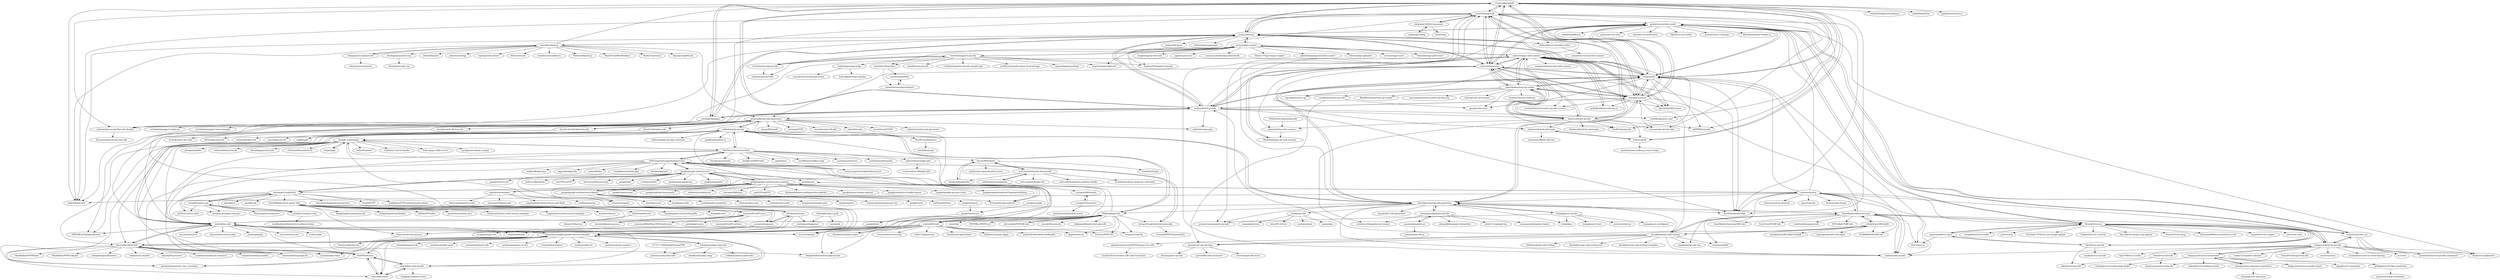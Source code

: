 digraph G {
"serratus/quaggaJS" -> "lindell/JsBarcode" ["e"=1]
"serratus/quaggaJS" -> "LazarSoft/jsqrcode"
"serratus/quaggaJS" -> "zxing-js/library"
"serratus/quaggaJS" -> "ericblade/quagga2"
"serratus/quaggaJS" -> "EddieLa/JOB"
"serratus/quaggaJS" -> "schmich/instascan"
"serratus/quaggaJS" -> "cozmo/jsQR"
"serratus/quaggaJS" -> "mebjas/html5-qrcode"
"serratus/quaggaJS" -> "nimiq/qr-scanner"
"serratus/quaggaJS" -> "mubaidr/Javascript-Barcode-Reader"
"serratus/quaggaJS" -> "davidshimjs/qrcodejs" ["e"=1]
"serratus/quaggaJS" -> "eduardolundgren/tracking.js" ["e"=1]
"serratus/quaggaJS" -> "szimek/signature_pad" ["e"=1]
"serratus/quaggaJS" -> "mholt/PapaParse" ["e"=1]
"serratus/quaggaJS" -> "gionkunz/chartist-js" ["e"=1]
"google/google-authenticator" -> "google/google-authenticator-android"
"google/google-authenticator" -> "google/google-authenticator-libpam"
"google/google-authenticator" -> "wstrange/GoogleAuth"
"google/google-authenticator" -> "PHPGangsta/GoogleAuthenticator"
"google/google-authenticator" -> "LinOTP/LinOTP" ["e"=1]
"google/google-authenticator" -> "letsencrypt/letsencrypt" ["e"=1]
"google/google-authenticator" -> "pyotp/pyotp"
"google/google-authenticator" -> "google/tink" ["e"=1]
"google/google-authenticator" -> "certbot/certbot" ["e"=1]
"google/google-authenticator" -> "winauth/winauth" ["e"=1]
"google/google-authenticator" -> "speakeasyjs/speakeasy" ["e"=1]
"google/google-authenticator" -> "google/nogotofail" ["e"=1]
"google/google-authenticator" -> "freeotp/freeotp-android" ["e"=1]
"google/google-authenticator" -> "google/end-to-end" ["e"=1]
"google/google-authenticator" -> "jedisct1/libsodium" ["e"=1]
"google/google-authenticator-android" -> "google/google-authenticator"
"google/google-authenticator-android" -> "google/google-authenticator-libpam"
"google/google-authenticator-android" -> "wstrange/GoogleAuth"
"google/google-authenticator-android" -> "google/santa-tracker-android" ["e"=1]
"google/google-authenticator-android" -> "google/android-ui-toolkit-demos" ["e"=1]
"google/google-authenticator-android" -> "freeotp/freeotp-android" ["e"=1]
"google/google-authenticator-android" -> "google/google-api-java-client" ["e"=1]
"google/google-authenticator-android" -> "googlesamples/android-FingerprintDialog" ["e"=1]
"google/google-authenticator-android" -> "google/cameraview" ["e"=1]
"google/google-authenticator-android" -> "google/android-classyshark" ["e"=1]
"google/google-authenticator-android" -> "PHPGangsta/GoogleAuthenticator"
"google/google-authenticator-android" -> "robolectric/robolectric" ["e"=1]
"google/google-authenticator-android" -> "romannurik/muzei" ["e"=1]
"google/google-authenticator-android" -> "andOTP/andOTP" ["e"=1]
"google/google-authenticator-android" -> "firebase/firebase-jobdispatcher-android" ["e"=1]
"lelag/otphp" -> "Spomky-Labs/otphp"
"chillerlan/php-qrcode" -> "endroid/qr-code"
"chillerlan/php-qrcode" -> "khanamiryan/php-qrcode-detector-decoder"
"chillerlan/php-qrcode" -> "t0k4rt/phpqrcode"
"chillerlan/php-qrcode" -> "picqer/php-barcode-generator"
"chillerlan/php-qrcode" -> "Bacon/BaconQrCode"
"chillerlan/php-qrcode" -> "chillerlan/php-settings-container"
"chillerlan/php-qrcode" -> "Spomky-Labs/otphp"
"chillerlan/php-qrcode" -> "RobThree/TwoFactorAuth"
"chillerlan/php-qrcode" -> "SimpleSoftwareIO/simple-qrcode" ["e"=1]
"chillerlan/php-qrcode" -> "kazuhikoarase/qrcode-generator"
"chillerlan/php-qrcode" -> "mpdf/mpdf" ["e"=1]
"chillerlan/php-qrcode" -> "mpdf/mpdf.github.io" ["e"=1]
"chillerlan/php-qrcode" -> "WordPress/Requests"
"chillerlan/php-qrcode" -> "PHPOffice/PhpSpreadsheet" ["e"=1]
"metafloor/bwip-js" -> "bwipp/postscriptbarcode"
"metafloor/bwip-js" -> "lindell/JsBarcode" ["e"=1]
"metafloor/bwip-js" -> "jshor/symbology"
"metafloor/bwip-js" -> "zxing-js/library"
"metafloor/bwip-js" -> "serratus/quaggaJS"
"metafloor/bwip-js" -> "tojocky/node-printer" ["e"=1]
"metafloor/bwip-js" -> "dleitee/strman" ["e"=1]
"metafloor/bwip-js" -> "monkberry/monkberry" ["e"=1]
"metafloor/bwip-js" -> "datalog/datamatrix-svg"
"metafloor/bwip-js" -> "Nickersoft/push.js" ["e"=1]
"metafloor/bwip-js" -> "MaiaVictor/WebMonkeys" ["e"=1]
"metafloor/bwip-js" -> "MarkoCen/trial-js" ["e"=1]
"metafloor/bwip-js" -> "picqer/php-barcode-generator"
"metafloor/bwip-js" -> "bpampuch/pdfmake" ["e"=1]
"metafloor/bwip-js" -> "chmln/flatpickr" ["e"=1]
"chregu/GoogleAuthenticator.php" -> "PHPGangsta/GoogleAuthenticator"
"chregu/GoogleAuthenticator.php" -> "ircmaxell/PHP-PasswordLib" ["e"=1]
"LazarSoft/jsqrcode" -> "dwa012/html5-qrcode"
"LazarSoft/jsqrcode" -> "schmich/instascan"
"LazarSoft/jsqrcode" -> "cozmo/jsQR"
"LazarSoft/jsqrcode" -> "serratus/quaggaJS"
"LazarSoft/jsqrcode" -> "davidshimjs/qrcodejs" ["e"=1]
"LazarSoft/jsqrcode" -> "jeromeetienne/jquery-qrcode" ["e"=1]
"LazarSoft/jsqrcode" -> "nimiq/qr-scanner"
"LazarSoft/jsqrcode" -> "zxing-js/library"
"LazarSoft/jsqrcode" -> "cirocosta/qcode-decoder"
"LazarSoft/jsqrcode" -> "khanamiryan/php-qrcode-detector-decoder"
"LazarSoft/jsqrcode" -> "zhiqiang21/WebComponent"
"LazarSoft/jsqrcode" -> "lindell/JsBarcode" ["e"=1]
"LazarSoft/jsqrcode" -> "edi9999/jsqrcode"
"LazarSoft/jsqrcode" -> "soldair/node-qrcode" ["e"=1]
"LazarSoft/jsqrcode" -> "gruhn/vue-qrcode-reader"
"JodusNodus/react-qr-reader" -> "kybarg/react-qr-scanner"
"JodusNodus/react-qr-reader" -> "zpao/qrcode.react" ["e"=1]
"JodusNodus/react-qr-reader" -> "cozmo/jsQR"
"JodusNodus/react-qr-reader" -> "tigranbs/reactive-qr"
"JodusNodus/react-qr-reader" -> "schmich/instascan"
"JodusNodus/react-qr-reader" -> "rosskhanas/react-qr-code"
"JodusNodus/react-qr-reader" -> "nimiq/qr-scanner"
"JodusNodus/react-qr-reader" -> "mozmorris/react-webcam" ["e"=1]
"JodusNodus/react-qr-reader" -> "BlackBoxVision/react-qr-reader"
"JodusNodus/react-qr-reader" -> "dwa012/html5-qrcode"
"JodusNodus/react-qr-reader" -> "awesomejerry/react-native-qrcode-svg" ["e"=1]
"JodusNodus/react-qr-reader" -> "moaazsidat/react-native-qrcode-scanner" ["e"=1]
"JodusNodus/react-qr-reader" -> "code-kotis/qr-code-scanner"
"JodusNodus/react-qr-reader" -> "PaulKinlan/qrcode"
"cozmo/jsQR" -> "nimiq/qr-scanner"
"cozmo/jsQR" -> "schmich/instascan"
"cozmo/jsQR" -> "LazarSoft/jsqrcode"
"cozmo/jsQR" -> "zxing-js/library"
"cozmo/jsQR" -> "soldair/node-qrcode" ["e"=1]
"cozmo/jsQR" -> "gruhn/vue-qrcode-reader"
"cozmo/jsQR" -> "JodusNodus/react-qr-reader"
"cozmo/jsQR" -> "serratus/quaggaJS"
"cozmo/jsQR" -> "mebjas/html5-qrcode"
"cozmo/jsQR" -> "davidshimjs/qrcodejs" ["e"=1]
"cozmo/jsQR" -> "edi9999/jsqrcode"
"cozmo/jsQR" -> "zpao/qrcode.react" ["e"=1]
"cozmo/jsQR" -> "kazuhikoarase/qrcode-generator"
"cozmo/jsQR" -> "jbialobr/JsQRScanner"
"cozmo/jsQR" -> "code-kotis/qr-code-scanner"
"kazuhikoarase/qrcode-generator" -> "lrsjng/jquery-qrcode"
"kazuhikoarase/qrcode-generator" -> "monospaced/angular-qrcode"
"kazuhikoarase/qrcode-generator" -> "soldair/node-qrcode" ["e"=1]
"kazuhikoarase/qrcode-generator" -> "jeromeetienne/jquery-qrcode" ["e"=1]
"kazuhikoarase/qrcode-generator" -> "davidshimjs/qrcodejs" ["e"=1]
"kazuhikoarase/qrcode-generator" -> "lrsjng/kjua" ["e"=1]
"kazuhikoarase/qrcode-generator" -> "chillerlan/php-qrcode"
"kazuhikoarase/qrcode-generator" -> "SumiMakito/Awesome-qr.js"
"kazuhikoarase/qrcode-generator" -> "cozmo/jsQR"
"kazuhikoarase/qrcode-generator" -> "nayuki/QR-Code-generator" ["e"=1]
"kazuhikoarase/qrcode-generator" -> "LazarSoft/jsqrcode"
"kazuhikoarase/qrcode-generator" -> "aralejs/qrcode"
"kazuhikoarase/qrcode-generator" -> "t0k4rt/phpqrcode"
"kazuhikoarase/qrcode-generator" -> "endroid/qr-code"
"kazuhikoarase/qrcode-generator" -> "nimiq/qr-scanner"
"mebjas/html5-qrcode" -> "nimiq/qr-scanner"
"mebjas/html5-qrcode" -> "zxing-js/library"
"mebjas/html5-qrcode" -> "schmich/instascan"
"mebjas/html5-qrcode" -> "serratus/quaggaJS"
"mebjas/html5-qrcode" -> "cozmo/jsQR"
"mebjas/html5-qrcode" -> "LazarSoft/jsqrcode"
"mebjas/html5-qrcode" -> "gruhn/vue-qrcode-reader"
"mebjas/html5-qrcode" -> "ericblade/quagga2"
"mebjas/html5-qrcode" -> "davidshimjs/qrcodejs" ["e"=1]
"mebjas/html5-qrcode" -> "picqer/php-barcode-generator"
"mebjas/html5-qrcode" -> "lindell/JsBarcode" ["e"=1]
"mebjas/html5-qrcode" -> "mike42/escpos-php" ["e"=1]
"mebjas/html5-qrcode" -> "dwa012/html5-qrcode"
"mebjas/html5-qrcode" -> "endroid/qr-code"
"mebjas/html5-qrcode" -> "szimek/signature_pad" ["e"=1]
"monospaced/angular-qrcode" -> "janantala/angular-qr"
"monospaced/angular-qrcode" -> "kazuhikoarase/qrcode-generator"
"monospaced/angular-qrcode" -> "alexk111/ngImgCrop" ["e"=1]
"monospaced/angular-qrcode" -> "sembrestels/angular-qr-scanner"
"monospaced/angular-qrcode" -> "monospaced/angular-elastic" ["e"=1]
"monospaced/angular-qrcode" -> "alongubkin/angular-datepicker" ["e"=1]
"schmich/instascan" -> "cozmo/jsQR"
"schmich/instascan" -> "nimiq/qr-scanner"
"schmich/instascan" -> "LazarSoft/jsqrcode"
"schmich/instascan" -> "mebjas/html5-qrcode"
"schmich/instascan" -> "serratus/quaggaJS"
"schmich/instascan" -> "zxing-js/library"
"schmich/instascan" -> "dwa012/html5-qrcode"
"schmich/instascan" -> "gruhn/vue-qrcode-reader"
"schmich/instascan" -> "code-kotis/qr-code-scanner"
"schmich/instascan" -> "JodusNodus/react-qr-reader"
"schmich/instascan" -> "andrastoth/webcodecamjs"
"schmich/instascan" -> "davidshimjs/qrcodejs" ["e"=1]
"schmich/instascan" -> "jbialobr/JsQRScanner"
"schmich/instascan" -> "code-kotis/barcode-scanner"
"schmich/instascan" -> "picqer/php-barcode-generator"
"google/google-authenticator-libpam" -> "google/google-authenticator"
"google/google-authenticator-libpam" -> "google/google-authenticator-android"
"google/google-authenticator-libpam" -> "Yubico/yubico-pam" ["e"=1]
"google/google-authenticator-libpam" -> "arthepsy/ssh-audit" ["e"=1]
"google/google-authenticator-libpam" -> "beatgammit/simple-pam" ["e"=1]
"google/google-authenticator-libpam" -> "google/upvote" ["e"=1]
"google/google-authenticator-libpam" -> "evgeny-gridasov/openvpn-otp" ["e"=1]
"google/google-authenticator-libpam" -> "freeotp/freeotp-android" ["e"=1]
"google/google-authenticator-libpam" -> "google/santa" ["e"=1]
"google/google-authenticator-libpam" -> "winauth/winauth" ["e"=1]
"google/google-authenticator-libpam" -> "fail2ban/fail2ban" ["e"=1]
"google/google-authenticator-libpam" -> "uber/pam-ussh" ["e"=1]
"google/google-authenticator-libpam" -> "slackhq/go-audit" ["e"=1]
"google/google-authenticator-libpam" -> "google/huproxy"
"google/google-authenticator-libpam" -> "mozilla/policy-templates" ["e"=1]
"endroid/qr-code" -> "khanamiryan/php-qrcode-detector-decoder"
"endroid/qr-code" -> "Bacon/BaconQrCode"
"endroid/qr-code" -> "DASPRiD/Enum"
"endroid/qr-code" -> "myclabs/php-enum" ["e"=1]
"endroid/qr-code" -> "yansongda/pay" ["e"=1]
"endroid/qr-code" -> "overtrue/easy-sms" ["e"=1]
"endroid/qr-code" -> "chillerlan/php-qrcode"
"endroid/qr-code" -> "endroid/installer"
"endroid/qr-code" -> "endroid/qr-code-bundle"
"endroid/qr-code" -> "overtrue/pinyin" ["e"=1]
"endroid/qr-code" -> "PHPOffice/PhpSpreadsheet" ["e"=1]
"endroid/qr-code" -> "lcobucci/jwt" ["e"=1]
"endroid/qr-code" -> "overtrue/wechat" ["e"=1]
"endroid/qr-code" -> "jae-jae/QueryList" ["e"=1]
"endroid/qr-code" -> "elastic/elasticsearch-php" ["e"=1]
"nimiq/qr-scanner" -> "cozmo/jsQR"
"nimiq/qr-scanner" -> "mebjas/html5-qrcode"
"nimiq/qr-scanner" -> "schmich/instascan"
"nimiq/qr-scanner" -> "zxing-js/library"
"nimiq/qr-scanner" -> "LazarSoft/jsqrcode"
"nimiq/qr-scanner" -> "serratus/quaggaJS"
"nimiq/qr-scanner" -> "gruhn/vue-qrcode-reader"
"nimiq/qr-scanner" -> "JodusNodus/react-qr-reader"
"nimiq/qr-scanner" -> "code-kotis/qr-code-scanner"
"nimiq/qr-scanner" -> "jbialobr/JsQRScanner"
"nimiq/qr-scanner" -> "soldair/node-qrcode" ["e"=1]
"nimiq/qr-scanner" -> "kazuhikoarase/qrcode-generator"
"nimiq/qr-scanner" -> "moaazsidat/react-native-qrcode-scanner" ["e"=1]
"nimiq/qr-scanner" -> "gokulkrishh/qrcodescan.in"
"nimiq/qr-scanner" -> "cirocosta/qcode-decoder"
"PHPGangsta/GoogleAuthenticator" -> "RobThree/TwoFactorAuth"
"PHPGangsta/GoogleAuthenticator" -> "chregu/GoogleAuthenticator.php"
"PHPGangsta/GoogleAuthenticator" -> "antonioribeiro/google2fa" ["e"=1]
"PHPGangsta/GoogleAuthenticator" -> "sonata-project/GoogleAuthenticator" ["e"=1]
"PHPGangsta/GoogleAuthenticator" -> "endroid/qr-code"
"PHPGangsta/GoogleAuthenticator" -> "Spomky-Labs/otphp"
"PHPGangsta/GoogleAuthenticator" -> "google/google-authenticator"
"PHPGangsta/GoogleAuthenticator" -> "walkor/Workerman" ["e"=1]
"PHPGangsta/GoogleAuthenticator" -> "phpredis/phpredis" ["e"=1]
"PHPGangsta/GoogleAuthenticator" -> "overtrue/pinyin" ["e"=1]
"PHPGangsta/GoogleAuthenticator" -> "catfan/Medoo" ["e"=1]
"PHPGangsta/GoogleAuthenticator" -> "endroid/QrCode"
"PHPGangsta/GoogleAuthenticator" -> "ivanakimov/hashids.php" ["e"=1]
"PHPGangsta/GoogleAuthenticator" -> "chrisboulton/php-resque" ["e"=1]
"PHPGangsta/GoogleAuthenticator" -> "firebase/php-jwt" ["e"=1]
"andrastoth/webcodecamjs" -> "andrastoth/WebCodeCam"
"andrastoth/webcodecamjs" -> "EddieLa/JOB"
"Binaryify/vue-qr" -> "SumiMakito/Awesome-qr.js"
"Binaryify/vue-qr" -> "superman66/vue-qart"
"Binaryify/vue-qr" -> "scopewu/qrcode.vue"
"Binaryify/vue-qr" -> "fengyuanchen/vue-qrcode"
"Binaryify/vue-qr" -> "xkeshi/vue-qrcode"
"Binaryify/vue-qr" -> "wangdahoo/vue-scroller" ["e"=1]
"Binaryify/vue-qr" -> "jaweii/vueg" ["e"=1]
"Binaryify/vue-qr" -> "Vanthink-UED/vue-core-image-upload" ["e"=1]
"Binaryify/vue-qr" -> "gruhn/vue-qrcode-reader"
"Binaryify/vue-qr" -> "PanJiaChen/vue-countTo" ["e"=1]
"Binaryify/vue-qr" -> "dai-siki/vue-image-crop-upload" ["e"=1]
"Binaryify/vue-qr" -> "ElemeFE/vue-amap" ["e"=1]
"Binaryify/vue-qr" -> "chenxuan0000/vue-seamless-scroll" ["e"=1]
"Binaryify/vue-qr" -> "xyxiao001/vue-cropper" ["e"=1]
"Binaryify/vue-qr" -> "ydcss/vue-ydui" ["e"=1]
"gruhn/vue-qrcode-reader" -> "fengyuanchen/vue-qrcode"
"gruhn/vue-qrcode-reader" -> "cozmo/jsQR"
"gruhn/vue-qrcode-reader" -> "scopewu/qrcode.vue"
"gruhn/vue-qrcode-reader" -> "zxing-js/library"
"gruhn/vue-qrcode-reader" -> "pulsardev/vue-tour" ["e"=1]
"gruhn/vue-qrcode-reader" -> "schmich/instascan"
"gruhn/vue-qrcode-reader" -> "shentao/vue-multiselect" ["e"=1]
"gruhn/vue-qrcode-reader" -> "olefirenko/vue-barcode-reader"
"gruhn/vue-qrcode-reader" -> "Inndy/vue-clipboard2" ["e"=1]
"gruhn/vue-qrcode-reader" -> "nimiq/qr-scanner"
"gruhn/vue-qrcode-reader" -> "Binaryify/vue-qr"
"gruhn/vue-qrcode-reader" -> "HJ29/vue3-qr-reader"
"gruhn/vue-qrcode-reader" -> "nathanreyes/v-calendar" ["e"=1]
"gruhn/vue-qrcode-reader" -> "MetinSeylan/Vue-Socket.io" ["e"=1]
"gruhn/vue-qrcode-reader" -> "arkokoley/pdfvuer" ["e"=1]
"endroid/QrCode" -> "t0k4rt/phpqrcode"
"endroid/QrCode" -> "endroid/EndroidQrCodeBundle"
"endroid/QrCode" -> "overtrue/pinyin" ["e"=1]
"endroid/QrCode" -> "khanamiryan/php-qrcode-detector-decoder"
"endroid/QrCode" -> "PizzaLiu/PHP-FIG" ["e"=1]
"endroid/QrCode" -> "overtrue/wechat" ["e"=1]
"endroid/QrCode" -> "Bacon/BaconQrCode"
"endroid/QrCode" -> "Gregwar/Captcha" ["e"=1]
"endroid/QrCode" -> "SimpleSoftwareIO/simple-qrcode" ["e"=1]
"endroid/QrCode" -> "hightman/scws" ["e"=1]
"endroid/QrCode" -> "overtrue/laravel-wechat" ["e"=1]
"endroid/QrCode" -> "helei112g/payment" ["e"=1]
"endroid/QrCode" -> "brandonsavage/Upload" ["e"=1]
"endroid/QrCode" -> "lokielse/omnipay-alipay" ["e"=1]
"endroid/QrCode" -> "chrisboulton/php-resque" ["e"=1]
"gokulkrishh/qrcodescan.in" -> "code-kotis/qr-code-scanner"
"picqer/php-barcode-generator" -> "endroid/qr-code"
"picqer/php-barcode-generator" -> "milon/barcode" ["e"=1]
"picqer/php-barcode-generator" -> "tecnickcom/tc-lib-barcode"
"picqer/php-barcode-generator" -> "mpdf/mpdf" ["e"=1]
"picqer/php-barcode-generator" -> "chillerlan/php-qrcode"
"picqer/php-barcode-generator" -> "tecnickcom/TCPDF" ["e"=1]
"picqer/php-barcode-generator" -> "davidscotttufts/php-barcode"
"picqer/php-barcode-generator" -> "codeitnowin/barcode-generator"
"picqer/php-barcode-generator" -> "PHPOffice/PhpSpreadsheet" ["e"=1]
"picqer/php-barcode-generator" -> "mike42/escpos-php" ["e"=1]
"picqer/php-barcode-generator" -> "kreativekorp/barcode"
"picqer/php-barcode-generator" -> "dompdf/dompdf" ["e"=1]
"picqer/php-barcode-generator" -> "khanamiryan/php-qrcode-detector-decoder"
"picqer/php-barcode-generator" -> "Setasign/FPDI" ["e"=1]
"picqer/php-barcode-generator" -> "tecnickcom/tc-lib-pdf" ["e"=1]
"dwa012/html5-qrcode" -> "LazarSoft/jsqrcode"
"dwa012/html5-qrcode" -> "Kephson/html5qrcodereader"
"dwa012/html5-qrcode" -> "schmich/instascan"
"dwa012/html5-qrcode" -> "sembrestels/angular-qr-scanner"
"dwa012/html5-qrcode" -> "cirocosta/qcode-decoder"
"dwa012/html5-qrcode" -> "andrastoth/webcodecamjs"
"dwa012/html5-qrcode" -> "code-kotis/barcode-scanner"
"dwa012/html5-qrcode" -> "PaulKinlan/qrcode"
"dwa012/html5-qrcode" -> "JodusNodus/react-qr-reader"
"dwa012/html5-qrcode" -> "code-kotis/qr-code-scanner"
"dwa012/html5-qrcode" -> "edi9999/jsqrcode"
"dwa012/html5-qrcode" -> "EddieLa/JOB"
"tadeck/onetimepass" -> "miguelgrinberg/two-factor-auth-flask"
"tadeck/onetimepass" -> "nathforge/pyotp"
"tadeck/onetimepass" -> "pyotp/pyotp"
"tadeck/onetimepass" -> "bdauvergne/python-oath"
"tadeck/onetimepass" -> "mnooner256/pyqrcode" ["e"=1]
"HaraldWalker/user-agent-utils" -> "nielsbasjes/yauaa"
"HaraldWalker/user-agent-utils" -> "ua-parser/uap-java"
"HaraldWalker/user-agent-utils" -> "blueconic/browscap-java"
"HaraldWalker/user-agent-utils" -> "before/uadetector"
"HaraldWalker/user-agent-utils" -> "mrniko/redisson" ["e"=1]
"HaraldWalker/user-agent-utils" -> "dangdangdotcom/sharding-jdbc" ["e"=1]
"HaraldWalker/user-agent-utils" -> "zhangkaitao/es" ["e"=1]
"HaraldWalker/user-agent-utils" -> "dangdangdotcom/elastic-job" ["e"=1]
"HaraldWalker/user-agent-utils" -> "chetan/UASparser"
"HaraldWalker/user-agent-utils" -> "maxmind/GeoIP2-java"
"HaraldWalker/user-agent-utils" -> "dangdangdotcom/dubbox" ["e"=1]
"HaraldWalker/user-agent-utils" -> "alibaba/TProfiler" ["e"=1]
"HaraldWalker/user-agent-utils" -> "prometheus/client_java" ["e"=1]
"HaraldWalker/user-agent-utils" -> "jcoleman/tomcat-redis-session-manager" ["e"=1]
"HaraldWalker/user-agent-utils" -> "magro/memcached-session-manager" ["e"=1]
"zxing-js/library" -> "serratus/quaggaJS"
"zxing-js/library" -> "mebjas/html5-qrcode"
"zxing-js/library" -> "cozmo/jsQR"
"zxing-js/library" -> "zxing-js/browser"
"zxing-js/library" -> "nimiq/qr-scanner"
"zxing-js/library" -> "zxing-js/ngx-scanner"
"zxing-js/library" -> "schmich/instascan"
"zxing-js/library" -> "ericblade/quagga2"
"zxing-js/library" -> "gruhn/vue-qrcode-reader"
"zxing-js/library" -> "LazarSoft/jsqrcode"
"zxing-js/library" -> "olefirenko/vue-barcode-reader"
"zxing-js/library" -> "mubaidr/Javascript-Barcode-Reader"
"zxing-js/library" -> "aleris/zxing-typescript"
"zxing-js/library" -> "lindell/JsBarcode" ["e"=1]
"zxing-js/library" -> "metafloor/bwip-js"
"zxing-js/ngx-scanner" -> "Cordobo/angularx-qrcode"
"zxing-js/ngx-scanner" -> "werthdavid/ngx-kjua"
"zxing-js/ngx-scanner" -> "zxing-js/library"
"zxing-js/ngx-scanner" -> "julienboulay/ngx-barcode-scanner"
"zxing-js/ngx-scanner" -> "techiediaries/ngx-qrcode"
"zxing-js/ngx-scanner" -> "bleenco/ngx-uploader" ["e"=1]
"zxing-js/ngx-scanner" -> "scttcper/ngx-toastr" ["e"=1]
"zxing-js/ngx-scanner" -> "VadimDez/ng2-pdf-viewer" ["e"=1]
"zxing-js/ngx-scanner" -> "rangle/angular-devtools" ["e"=1]
"zxing-js/ngx-scanner" -> "SuperiorJT/angular2-qrcode"
"zxing-js/ngx-scanner" -> "ngneat/spectator" ["e"=1]
"zxing-js/ngx-scanner" -> "maxisam/ngx-clipboard" ["e"=1]
"zxing-js/ngx-scanner" -> "assuncaocharles/ngx-indexed-db"
"zxing-js/ngx-scanner" -> "code-kotis/qr-code-scanner"
"zxing-js/ngx-scanner" -> "Mawi137/ngx-image-cropper" ["e"=1]
"ushelp/EasyQRCodeJS" -> "kozakdenys/qr-code-styling"
"ushelp/EasyQRCodeJS" -> "ushelp/EasyQRCodeJS-NodeJS"
"ushelp/EasyQRCodeJS" -> "zxpsuper/qrcode-with-logos"
"ushelp/EasyQRCodeJS" -> "gcoro/react-qrcode-logo"
"ushelp/EasyQRCodeJS" -> "SumiMakito/Awesome-qr.js"
"ushelp/EasyQRCodeJS" -> "252860883/ArtQRCode" ["e"=1]
"t0k4rt/phpqrcode" -> "endroid/QrCode"
"t0k4rt/phpqrcode" -> "aferrandini/PHPQRCode"
"t0k4rt/phpqrcode" -> "chillerlan/php-qrcode"
"t0k4rt/phpqrcode" -> "khanamiryan/php-qrcode-detector-decoder"
"t0k4rt/phpqrcode" -> "hightman/scws" ["e"=1]
"t0k4rt/phpqrcode" -> "swoole/framework" ["e"=1]
"t0k4rt/phpqrcode" -> "chregu/GoogleAuthenticator.php"
"t0k4rt/phpqrcode" -> "PizzaLiu/PHP-FIG" ["e"=1]
"t0k4rt/phpqrcode" -> "dodgepudding/wechat-php-sdk" ["e"=1]
"t0k4rt/phpqrcode" -> "endroid/qr-code"
"t0k4rt/phpqrcode" -> "reeze/tipi" ["e"=1]
"t0k4rt/phpqrcode" -> "PHPOffice/PHPExcel" ["e"=1]
"t0k4rt/phpqrcode" -> "PHPGangsta/GoogleAuthenticator"
"t0k4rt/phpqrcode" -> "overtrue/pinyin" ["e"=1]
"t0k4rt/phpqrcode" -> "Gregwar/Captcha" ["e"=1]
"NOtherDev/whatwebcando" -> "code-kotis/barcode-scanner"
"EddieLa/JOB" -> "serratus/quaggaJS"
"EddieLa/JOB" -> "andrastoth/webcodecamjs"
"EddieLa/JOB" -> "manuels/unix-toolbox.js-exact-image"
"SumiMakito/Awesome-qr.js" -> "Binaryify/vue-qr"
"SumiMakito/Awesome-qr.js" -> "SumiMakito/AwesomeQRCode" ["e"=1]
"SumiMakito/Awesome-qr.js" -> "ushelp/EasyQRCodeJS"
"SumiMakito/Awesome-qr.js" -> "EyreFree/EFQRCode" ["e"=1]
"SumiMakito/Awesome-qr.js" -> "kciter/qart.js" ["e"=1]
"SumiMakito/Awesome-qr.js" -> "tomfriwel/weapp-qrcode" ["e"=1]
"SumiMakito/Awesome-qr.js" -> "kazuhikoarase/qrcode-generator"
"SumiMakito/Awesome-qr.js" -> "ciaochaos/qrbtf" ["e"=1]
"SumiMakito/Awesome-qr.js" -> "soldair/node-qrcode" ["e"=1]
"SumiMakito/Awesome-qr.js" -> "252860883/ArtQRCode" ["e"=1]
"SumiMakito/Awesome-qr.js" -> "xkeshi/vue-qrcode"
"SumiMakito/Awesome-qr.js" -> "kozakdenys/qr-code-styling"
"SumiMakito/Awesome-qr.js" -> "EFPrefix/EFQRCode" ["e"=1]
"SumiMakito/Awesome-qr.js" -> "cozmo/jsQR"
"SumiMakito/Awesome-qr.js" -> "neocotic/qrious"
"lbuchs/WebAuthn" -> "davidearl/webauthn"
"lbuchs/WebAuthn" -> "web-auth/webauthn-framework"
"lbuchs/WebAuthn" -> "Firehed/u2f-php"
"lbuchs/WebAuthn" -> "madwizard-org/webauthn-server"
"giandonatoinverso/PHP-Dynamic-Qr-code" -> "luzudic/SOA-Ultimate-QR-Code-Generator"
"neocotic/qrious" -> "xkeshi/vue-qrcode"
"neocotic/qrious" -> "theomessin/vue-qriously"
"neocotic/qrious" -> "davidshimjs/qrcodejs" ["e"=1]
"neocotic/qrious" -> "soldair/node-qrcode" ["e"=1]
"neocotic/qrious" -> "pyotp/pyotp"
"neocotic/qrious" -> "papnkukn/qrcode-svg"
"neocotic/qrious" -> "Binaryify/vue-qr"
"neocotic/qrious" -> "cozmo/jsQR"
"neocotic/qrious" -> "kazuhikoarase/qrcode-generator"
"neocotic/qrious" -> "lindell/JsBarcode" ["e"=1]
"neocotic/qrious" -> "SumiMakito/Awesome-qr.js"
"neocotic/qrious" -> "gruhn/vue-qrcode-reader"
"neocotic/qrious" -> "kciter/qart.js" ["e"=1]
"neocotic/qrious" -> "pyauth/pyotp" ["e"=1]
"neocotic/qrious" -> "alexeyten/qr-image" ["e"=1]
"ua-parser/uap-java" -> "nielsbasjes/yauaa"
"ua-parser/uap-java" -> "ua-parser/uap-core" ["e"=1]
"ua-parser/uap-java" -> "blueconic/browscap-java"
"ua-parser/uap-java" -> "HaraldWalker/user-agent-utils"
"kozakdenys/qr-code-styling" -> "ushelp/EasyQRCodeJS"
"kozakdenys/qr-code-styling" -> "SumiMakito/Awesome-qr.js"
"kozakdenys/qr-code-styling" -> "oblakstudio/qr-code-styling"
"kozakdenys/qr-code-styling" -> "kazuhikoarase/qrcode-generator"
"kozakdenys/qr-code-styling" -> "kozakdenys/qr-code-styling-site"
"kozakdenys/qr-code-styling" -> "kozakdenys/qr-code-styling-examples"
"kozakdenys/qr-code-styling" -> "ciaochaos/qrbtf" ["e"=1]
"kozakdenys/qr-code-styling" -> "nimiq/qr-scanner"
"kozakdenys/qr-code-styling" -> "gcoro/react-qrcode-logo"
"kozakdenys/qr-code-styling" -> "papnkukn/qrcode-svg"
"kozakdenys/qr-code-styling" -> "soldair/node-qrcode" ["e"=1]
"kozakdenys/qr-code-styling" -> "giandonatoinverso/PHP-Dynamic-Qr-code"
"kozakdenys/qr-code-styling" -> "mebjas/html5-qrcode"
"kreativekorp/barcode" -> "psyon/php-qrcode"
"Spomky-Labs/otphp" -> "lelag/otphp"
"Spomky-Labs/otphp" -> "paragonie/constant_time_encoding" ["e"=1]
"Spomky-Labs/otphp" -> "Bacon/BaconQrCode"
"Spomky-Labs/otphp" -> "beberlei/assert" ["e"=1]
"Spomky-Labs/otphp" -> "DASPRiD/Enum"
"Spomky-Labs/otphp" -> "scheb/two-factor-bundle" ["e"=1]
"Spomky-Labs/otphp" -> "khanamiryan/php-qrcode-detector-decoder"
"Spomky-Labs/otphp" -> "RobThree/TwoFactorAuth"
"Spomky-Labs/otphp" -> "Yubico/php-u2flib-server" ["e"=1]
"Spomky-Labs/otphp" -> "endroid/qr-code"
"Spomky-Labs/otphp" -> "paragonie/sodium_compat" ["e"=1]
"Spomky-Labs/otphp" -> "paragonie/halite" ["e"=1]
"Spomky-Labs/otphp" -> "colinmollenhour/credis" ["e"=1]
"Spomky-Labs/otphp" -> "thecodingmachine/safe" ["e"=1]
"Spomky-Labs/otphp" -> "ChristianRiesen/base32" ["e"=1]
"Bacon/BaconQrCode" -> "DASPRiD/Enum"
"Bacon/BaconQrCode" -> "khanamiryan/php-qrcode-detector-decoder"
"Bacon/BaconQrCode" -> "endroid/qr-code"
"Bacon/BaconQrCode" -> "myclabs/php-enum" ["e"=1]
"Bacon/BaconQrCode" -> "paragonie/constant_time_encoding" ["e"=1]
"Bacon/BaconQrCode" -> "SimpleSoftwareIO/simple-qrcode" ["e"=1]
"Bacon/BaconQrCode" -> "endroid/installer"
"Bacon/BaconQrCode" -> "MarkBaker/PHPMatrix" ["e"=1]
"Bacon/BaconQrCode" -> "MarkBaker/PHPComplex" ["e"=1]
"Bacon/BaconQrCode" -> "ralouphie/getallheaders" ["e"=1]
"Bacon/BaconQrCode" -> "antonioribeiro/google2fa" ["e"=1]
"Bacon/BaconQrCode" -> "composer/ca-bundle" ["e"=1]
"Bacon/BaconQrCode" -> "php-fig/http-factory" ["e"=1]
"Bacon/BaconQrCode" -> "symfony/translation-contracts" ["e"=1]
"Bacon/BaconQrCode" -> "composer/xdebug-handler" ["e"=1]
"rosskhanas/react-qr-code" -> "gcoro/react-qrcode-logo"
"rosskhanas/react-qr-code" -> "zpao/qrcode.react" ["e"=1]
"WordPress/Requests" -> "johnbillion/args"
"thekrakken/java-grok" -> "aicer/grok"
"thekrakken/java-grok" -> "nielsbasjes/logparser"
"aralejs/qrcode" -> "spmjs/spm" ["e"=1]
"aralejs/qrcode" -> "songsiqi/px2rem" ["e"=1]
"aralejs/qrcode" -> "heicx/FE-Article" ["e"=1]
"aralejs/qrcode" -> "aralejs/upload"
"tecnickcom/tc-lib-barcode" -> "tecnickcom/tc-lib-color"
"code-kotis/qr-code-scanner" -> "gokulkrishh/qrcodescan.in"
"code-kotis/qr-code-scanner" -> "Minishlink/pwa-qr-code-scanner"
"code-kotis/qr-code-scanner" -> "jbialobr/JsQRScanner"
"code-kotis/qr-code-scanner" -> "schmich/instascan"
"code-kotis/qr-code-scanner" -> "PaulKinlan/qrcode"
"code-kotis/qr-code-scanner" -> "moigonzalez/pwa-barcode-scanner"
"code-kotis/qr-code-scanner" -> "zxing-js/ngx-scanner"
"code-kotis/qr-code-scanner" -> "gruhn/vue-qrcode-reader"
"code-kotis/qr-code-scanner" -> "nimiq/qr-scanner"
"code-kotis/qr-code-scanner" -> "cozmo/jsQR"
"code-kotis/qr-code-scanner" -> "mubaidr/Javascript-Barcode-Reader"
"code-kotis/qr-code-scanner" -> "dwa012/html5-qrcode"
"code-kotis/qr-code-scanner" -> "tigranbs/reactive-qr"
"code-kotis/qr-code-scanner" -> "JodusNodus/react-qr-reader"
"blueconic/browscap-java" -> "browscap/browscap" ["e"=1]
"nielsbasjes/yauaa" -> "ua-parser/uap-java"
"nielsbasjes/yauaa" -> "blueconic/browscap-java"
"nielsbasjes/yauaa" -> "HaraldWalker/user-agent-utils"
"nielsbasjes/yauaa" -> "ua-parser/uap-core" ["e"=1]
"nielsbasjes/yauaa" -> "nielsbasjes/logparser"
"zhiqiang21/blog" -> "zhiqiang21/WebComponent"
"zhiqiang21/WebComponent" -> "zhiqiang21/blog"
"zhiqiang21/WebComponent" -> "LazarSoft/jsqrcode"
"zhiqiang21/WebComponent" -> "doyoe/trip" ["e"=1]
"117311730/DesignPatternsPHP" -> "jorissteyn/php-zbarcode"
"mkoppanen/php-zbarcode" -> "khanamiryan/php-qrcode-detector-decoder"
"mkoppanen/php-zbarcode" -> "dsiddharth2/php-zxing"
"mkoppanen/php-zbarcode" -> "jorissteyn/php-zbarcode"
"mkoppanen/php-zbarcode" -> "robbiepaul/zbar-qrdecoder"
"lrsjng/jquery-qrcode" -> "lrsjng/kjua" ["e"=1]
"lrsjng/jquery-qrcode" -> "jeromeetienne/jquery-qrcode" ["e"=1]
"lrsjng/jquery-qrcode" -> "kazuhikoarase/qrcode-generator"
"lrsjng/jquery-qrcode" -> "lrsjng/jquery-fracs"
"lrsjng/jquery-qrcode" -> "overtrue/share.js" ["e"=1]
"lrsjng/jquery-qrcode" -> "lrsjng/jquery-scrollpanel"
"fengyuanchen/vue-qrcode" -> "scopewu/qrcode.vue"
"fengyuanchen/vue-qrcode" -> "gruhn/vue-qrcode-reader"
"fengyuanchen/vue-qrcode" -> "fengyuanchen/vue-barcode"
"fengyuanchen/vue-qrcode" -> "Binaryify/vue-qr"
"fengyuanchen/vue-qrcode" -> "Inndy/vue-clipboard2" ["e"=1]
"fengyuanchen/vue-qrcode" -> "fengyuanchen/vue-countdown"
"fengyuanchen/vue-qrcode" -> "rx-ts/vue"
"fengyuanchen/vue-qrcode" -> "soldair/node-qrcode" ["e"=1]
"fengyuanchen/vue-qrcode" -> "lindell/vue-barcode"
"fengyuanchen/vue-qrcode" -> "FranckFreiburger/vue-pdf" ["e"=1]
"fengyuanchen/vue-qrcode" -> "nuxt/vue-meta" ["e"=1]
"fengyuanchen/vue-qrcode" -> "gerardreches/vue-qrcode-component"
"fengyuanchen/vue-qrcode" -> "nicolasbeauvais/vue-social-sharing" ["e"=1]
"fengyuanchen/vue-qrcode" -> "rigor789/vue-scrollto" ["e"=1]
"fengyuanchen/vue-qrcode" -> "rookie125/mobile-calendar" ["e"=1]
"scopewu/qrcode.vue" -> "fengyuanchen/vue-qrcode"
"scopewu/qrcode.vue" -> "Binaryify/vue-qr"
"scopewu/qrcode.vue" -> "gruhn/vue-qrcode-reader"
"scopewu/qrcode.vue" -> "rx-ts/vue"
"scopewu/qrcode.vue" -> "gerardreches/vue-qrcode-component"
"scopewu/qrcode.vue" -> "Inndy/vue-clipboard2" ["e"=1]
"techiediaries/ngx-qrcode" -> "Cordobo/angularx-qrcode"
"techiediaries/ngx-qrcode" -> "yobryon/ngx-barcode"
"khanamiryan/php-qrcode-detector-decoder" -> "DASPRiD/Enum"
"khanamiryan/php-qrcode-detector-decoder" -> "Bacon/BaconQrCode"
"khanamiryan/php-qrcode-detector-decoder" -> "endroid/installer"
"khanamiryan/php-qrcode-detector-decoder" -> "endroid/qr-code"
"khanamiryan/php-qrcode-detector-decoder" -> "myclabs/php-enum" ["e"=1]
"khanamiryan/php-qrcode-detector-decoder" -> "endroid/qr-code-bundle"
"khanamiryan/php-qrcode-detector-decoder" -> "symfony/property-access" ["e"=1]
"khanamiryan/php-qrcode-detector-decoder" -> "paragonie/constant_time_encoding" ["e"=1]
"khanamiryan/php-qrcode-detector-decoder" -> "schmittjoh/metadata" ["e"=1]
"khanamiryan/php-qrcode-detector-decoder" -> "symfony/inflector" ["e"=1]
"khanamiryan/php-qrcode-detector-decoder" -> "symfony/options-resolver" ["e"=1]
"khanamiryan/php-qrcode-detector-decoder" -> "mkoppanen/php-zbarcode"
"khanamiryan/php-qrcode-detector-decoder" -> "schmittjoh/parser-lib" ["e"=1]
"khanamiryan/php-qrcode-detector-decoder" -> "symfony/profiler-pack" ["e"=1]
"khanamiryan/php-qrcode-detector-decoder" -> "symfony/property-info" ["e"=1]
"google/huproxy" -> "google/testimony"
"philipjkim/vue2-flip-countdown" -> "getanwar/vuejs-countdown"
"maxmind/GeoIP2-java" -> "maxmind/geoip-api-java"
"maxmind/GeoIP2-java" -> "maxmind/MaxMind-DB-Reader-java"
"maxmind/GeoIP2-java" -> "jarod/qqwry-java" ["e"=1]
"maxmind/GeoIP2-java" -> "HaraldWalker/user-agent-utils"
"maxmind/GeoIP2-java" -> "maxmind/GeoIP2-python" ["e"=1]
"jchambers/java-otp" -> "samdjstevens/java-totp"
"jchambers/java-otp" -> "BastiaanJansen/otp-java"
"jchambers/java-otp" -> "wstrange/GoogleAuth"
"jchambers/java-otp" -> "j256/two-factor-auth"
"jchambers/java-otp" -> "aerogear/aerogear-otp-java"
"davidscotttufts/php-barcode" -> "picqer/php-barcode-generator"
"davidscotttufts/php-barcode" -> "MFlor/php-barcode"
"davidscotttufts/php-barcode" -> "emberlabs/barcode"
"superman66/vue-qart" -> "Binaryify/vue-qr"
"superman66/vue-qart" -> "xkeshi/vue-qrcode"
"superman66/vue-qart" -> "kciter/qart.js" ["e"=1]
"xkeshi/vue-qrcode" -> "xkeshi/vue-barcode"
"xkeshi/vue-qrcode" -> "superman66/vue-qart"
"xkeshi/vue-qrcode" -> "xiaokaike/vue-qrcode"
"datalog/datamatrix-svg" -> "datalog/barcode-svg"
"aferrandini/PHPQRCode" -> "t0k4rt/phpqrcode"
"mlinquan/vue-awesome-countdown" -> "mlinquan/vue-tap-mixin"
"mlinquan/vue-awesome-countdown" -> "fengyuanchen/vue-countdown"
"wstrange/GoogleAuth" -> "google/google-authenticator"
"wstrange/GoogleAuth" -> "google/google-authenticator-android"
"wstrange/GoogleAuth" -> "jchambers/java-otp"
"wstrange/GoogleAuth" -> "j256/two-factor-auth"
"wstrange/GoogleAuth" -> "samdjstevens/java-totp"
"wstrange/GoogleAuth" -> "aerogear/aerogear-otp-java"
"wstrange/GoogleAuth" -> "ulisesbocchio/jasypt-spring-boot" ["e"=1]
"wstrange/GoogleAuth" -> "linsir6/TOTP"
"wstrange/GoogleAuth" -> "parkghost/TOTP-authentication-demo"
"wstrange/GoogleAuth" -> "jline/jline3" ["e"=1]
"wstrange/GoogleAuth" -> "HaraldWalker/user-agent-utils"
"wstrange/GoogleAuth" -> "pac4j/pac4j" ["e"=1]
"fengyuanchen/vue-countdown" -> "mlinquan/vue-awesome-countdown"
"fengyuanchen/vue-countdown" -> "fengyuanchen/vue-number-input"
"fengyuanchen/vue-countdown" -> "cgygd/vue2-countdown"
"fengyuanchen/vue-countdown" -> "philipjkim/vue2-flip-countdown"
"fengyuanchen/vue-countdown" -> "Innologica/vue2-daterange-picker" ["e"=1]
"fengyuanchen/vue-countdown" -> "fengyuanchen/vue-qrcode"
"fengyuanchen/vue-countdown" -> "ankurk91/vue-loading-overlay" ["e"=1]
"bwipp/postscriptbarcode" -> "adamchainz/treepoem"
"bwipp/postscriptbarcode" -> "metafloor/bwip-js"
"google/easypki" -> "google/testimony"
"RobThree/TwoFactorAuth" -> "antonioribeiro/google2fa" ["e"=1]
"RobThree/TwoFactorAuth" -> "PHPGangsta/GoogleAuthenticator"
"RobThree/TwoFactorAuth" -> "Spomky-Labs/otphp"
"RobThree/TwoFactorAuth" -> "sonata-project/GoogleAuthenticator" ["e"=1]
"RobThree/TwoFactorAuth" -> "chillerlan/php-qrcode"
"RobThree/TwoFactorAuth" -> "ausi/slug-generator" ["e"=1]
"RobThree/TwoFactorAuth" -> "lbuchs/WebAuthn"
"RobThree/TwoFactorAuth" -> "matthiasmullie/minify" ["e"=1]
"RobThree/TwoFactorAuth" -> "SocialConnect/auth" ["e"=1]
"RobThree/TwoFactorAuth" -> "robinvdvleuten/php-ulid"
"RobThree/TwoFactorAuth" -> "delight-im/PHP-Auth" ["e"=1]
"RobThree/TwoFactorAuth" -> "spatie/once" ["e"=1]
"RobThree/TwoFactorAuth" -> "endroid/qr-code"
"RobThree/TwoFactorAuth" -> "cloudflare/cloudflare-php" ["e"=1]
"mubaidr/Javascript-Barcode-Reader" -> "Dynamsoft/javascript-barcode"
"Minishlink/pwa-qr-code-scanner" -> "code-kotis/qr-code-scanner"
"Cordobo/angularx-qrcode" -> "techiediaries/ngx-qrcode"
"Cordobo/angularx-qrcode" -> "zxing-js/ngx-scanner"
"Cordobo/angularx-qrcode" -> "yobryon/ngx-barcode"
"Cordobo/angularx-qrcode" -> "SuperiorJT/angular2-qrcode"
"Cordobo/angularx-qrcode" -> "werthdavid/ngx-kjua"
"Cordobo/angularx-qrcode" -> "mnahkies/ng-qrcode"
"Cordobo/angularx-qrcode" -> "Cordobo/angularx-qrcode-sample-app"
"Cordobo/angularx-qrcode" -> "richnologies/ngx-stripe"
"Cordobo/angularx-qrcode" -> "cyrilletuzi/angular-async-local-storage" ["e"=1]
"Cordobo/angularx-qrcode" -> "maxisam/ngx-clipboard" ["e"=1]
"Cordobo/angularx-qrcode" -> "ng-packagr/ng-packagr" ["e"=1]
"gcoro/react-qrcode-logo" -> "gcoro/QRCodeCustomizer"
"gcoro/react-qrcode-logo" -> "cssivision/qrcode-react"
"gcoro/react-qrcode-logo" -> "Bunlong/next-qrcode"
"jbialobr/JsQRScanner" -> "code-kotis/qr-code-scanner"
"ericblade/quagga2" -> "ericblade/quagga2-react-example"
"ericblade/quagga2" -> "ericblade/quagga2-reader-qr"
"ericblade/quagga2" -> "mubaidr/Javascript-Barcode-Reader"
"ericblade/quagga2" -> "serratus/quaggaJS"
"ericblade/quagga2" -> "zxing-js/library"
"ericblade/quagga2" -> "mebjas/html5-qrcode"
"robinvdvleuten/php-ulid" -> "Lewiscowles1986/php-ulid"
"davidearl/webauthn" -> "lbuchs/WebAuthn"
"pyotp/pyotp" -> "tadeck/onetimepass"
"pyotp/pyotp" -> "neocotic/qrious"
"code-kotis/barcode-scanner" -> "Minishlink/pwa-qr-code-scanner"
"samdjstevens/java-totp" -> "jchambers/java-otp"
"samdjstevens/java-totp" -> "amrkhaledccd/two-factor-authentication"
"janantala/angular-qr" -> "monospaced/angular-qrcode"
"janantala/angular-qr" -> "janantala/qrcode.js"
"Laragear/TwoFactor" -> "Laragear/WebAuthn"
"Laragear/TwoFactor" -> "protonemedia/laravel-mixins"
"lindell/vue-barcode" -> "fengyuanchen/vue-barcode"
"lindell/vue-barcode" -> "xkeshi/vue-barcode"
"DASPRiD/Enum" -> "endroid/installer"
"DASPRiD/Enum" -> "endroid/qr-code-bundle"
"DASPRiD/Enum" -> "Bacon/BaconQrCode"
"DASPRiD/Enum" -> "paragonie/constant_time_encoding" ["e"=1]
"DASPRiD/Enum" -> "khanamiryan/php-qrcode-detector-decoder"
"endroid/installer" -> "DASPRiD/Enum"
"endroid/installer" -> "endroid/qr-code-bundle"
"endroid/qr-code-bundle" -> "endroid/installer"
"endroid/qr-code-bundle" -> "DASPRiD/Enum"
"endroid/qr-code-bundle" -> "twigphp/cssinliner-extra" ["e"=1]
"endroid/qr-code-bundle" -> "khanamiryan/php-qrcode-detector-decoder"
"richnologies/ngx-stripe" -> "AckerApple/stripe-angular"
"richnologies/ngx-stripe" -> "nomadreservations/ngx-stripe"
"maxmind/geoip-api-java" -> "maxmind/GeoIP2-java"
"Laragear/WebAuthn" -> "Laragear/TwoFactor"
"asbiin/laravel-webauthn" -> "web-auth/webauthn-framework"
"asbiin/laravel-webauthn" -> "Laragear/WebAuthn"
"olefirenko/vue-barcode-reader" -> "noomerzx/vue-barcode-scanner"
"web-auth/webauthn-framework" -> "web-auth/webauthn-lib"
"web-auth/webauthn-framework" -> "lbuchs/WebAuthn"
"web-auth/webauthn-framework" -> "davidearl/webauthn"
"web-auth/webauthn-framework" -> "asbiin/laravel-webauthn"
"web-auth/webauthn-framework" -> "web-auth/webauthn-symfony-bundle"
"web-auth/webauthn-framework" -> "michib/nextcloud_twofactor_webauthn"
"werthdavid/ngx-kjua" -> "ommsolutions/edo"
"werthdavid/ngx-kjua" -> "ommsolutions/ngrx-helpers"
"before/uadetector" -> "chetan/UASparser"
"google/testimony" -> "google/clerk"
"ommsolutions/edo" -> "ommsolutions/ngrx-helpers"
"ommsolutions/ngrx-helpers" -> "ommsolutions/edo"
"serratus/quaggaJS" ["l"="15.957,-9.507"]
"lindell/JsBarcode" ["l"="14.449,-8.608"]
"LazarSoft/jsqrcode" ["l"="16.019,-9.533"]
"zxing-js/library" ["l"="15.936,-9.534"]
"ericblade/quagga2" ["l"="15.94,-9.479"]
"EddieLa/JOB" ["l"="15.899,-9.523"]
"schmich/instascan" ["l"="15.961,-9.554"]
"cozmo/jsQR" ["l"="16.003,-9.582"]
"mebjas/html5-qrcode" ["l"="15.998,-9.511"]
"nimiq/qr-scanner" ["l"="15.992,-9.559"]
"mubaidr/Javascript-Barcode-Reader" ["l"="15.911,-9.503"]
"davidshimjs/qrcodejs" ["l"="14.492,-8.597"]
"eduardolundgren/tracking.js" ["l"="28.081,27.816"]
"szimek/signature_pad" ["l"="14.147,-8.681"]
"mholt/PapaParse" ["l"="26.305,-26.641"]
"gionkunz/chartist-js" ["l"="10.609,-33.529"]
"google/google-authenticator" ["l"="16.373,-9.45"]
"google/google-authenticator-android" ["l"="16.412,-9.426"]
"google/google-authenticator-libpam" ["l"="16.418,-9.388"]
"wstrange/GoogleAuth" ["l"="16.476,-9.451"]
"PHPGangsta/GoogleAuthenticator" ["l"="16.272,-9.4"]
"LinOTP/LinOTP" ["l"="23.258,16.851"]
"letsencrypt/letsencrypt" ["l"="28.627,-19.096"]
"pyotp/pyotp" ["l"="16.249,-9.614"]
"google/tink" ["l"="9.267,21.741"]
"certbot/certbot" ["l"="-10.773,-0.61"]
"winauth/winauth" ["l"="-34.721,-15.895"]
"speakeasyjs/speakeasy" ["l"="25.471,-34.802"]
"google/nogotofail" ["l"="50.383,-3.607"]
"freeotp/freeotp-android" ["l"="-27.937,-21.905"]
"google/end-to-end" ["l"="-29.671,-22.233"]
"jedisct1/libsodium" ["l"="-11.884,22.411"]
"google/santa-tracker-android" ["l"="29.196,-35.617"]
"google/android-ui-toolkit-demos" ["l"="50.046,-3.392"]
"google/google-api-java-client" ["l"="-5.652,-0.674"]
"googlesamples/android-FingerprintDialog" ["l"="49.457,2.198"]
"google/cameraview" ["l"="48.552,0.815"]
"google/android-classyshark" ["l"="48.857,0.724"]
"robolectric/robolectric" ["l"="48.652,0.441"]
"romannurik/muzei" ["l"="48.298,0.449"]
"andOTP/andOTP" ["l"="-28.001,-21.938"]
"firebase/firebase-jobdispatcher-android" ["l"="50.241,-3.491"]
"lelag/otphp" ["l"="16.224,-9.391"]
"Spomky-Labs/otphp" ["l"="16.188,-9.383"]
"chillerlan/php-qrcode" ["l"="16.145,-9.433"]
"endroid/qr-code" ["l"="16.131,-9.405"]
"khanamiryan/php-qrcode-detector-decoder" ["l"="16.111,-9.38"]
"t0k4rt/phpqrcode" ["l"="16.185,-9.422"]
"picqer/php-barcode-generator" ["l"="16.035,-9.409"]
"Bacon/BaconQrCode" ["l"="16.15,-9.364"]
"chillerlan/php-settings-container" ["l"="16.154,-9.458"]
"RobThree/TwoFactorAuth" ["l"="16.222,-9.362"]
"SimpleSoftwareIO/simple-qrcode" ["l"="-26.183,-40.019"]
"kazuhikoarase/qrcode-generator" ["l"="16.099,-9.541"]
"mpdf/mpdf" ["l"="-27.588,-41.051"]
"mpdf/mpdf.github.io" ["l"="-27.476,-41.032"]
"WordPress/Requests" ["l"="16.208,-9.471"]
"PHPOffice/PhpSpreadsheet" ["l"="-27.694,-41.155"]
"metafloor/bwip-js" ["l"="15.913,-9.429"]
"bwipp/postscriptbarcode" ["l"="15.86,-9.405"]
"jshor/symbology" ["l"="15.877,-9.379"]
"tojocky/node-printer" ["l"="-30.427,40.738"]
"dleitee/strman" ["l"="13.732,-34.157"]
"monkberry/monkberry" ["l"="13.878,-34.071"]
"datalog/datamatrix-svg" ["l"="15.903,-9.377"]
"Nickersoft/push.js" ["l"="13.66,-34.24"]
"MaiaVictor/WebMonkeys" ["l"="13.752,-34.441"]
"MarkoCen/trial-js" ["l"="13.727,-34.042"]
"bpampuch/pdfmake" ["l"="26.828,-26.65"]
"chmln/flatpickr" ["l"="13.586,-34.228"]
"chregu/GoogleAuthenticator.php" ["l"="16.256,-9.429"]
"ircmaxell/PHP-PasswordLib" ["l"="-24.273,-42.954"]
"dwa012/html5-qrcode" ["l"="15.964,-9.579"]
"jeromeetienne/jquery-qrcode" ["l"="14.825,-8.633"]
"cirocosta/qcode-decoder" ["l"="16.034,-9.565"]
"zhiqiang21/WebComponent" ["l"="16.051,-9.487"]
"edi9999/jsqrcode" ["l"="16.032,-9.595"]
"soldair/node-qrcode" ["l"="14.315,-8.703"]
"gruhn/vue-qrcode-reader" ["l"="15.988,-9.624"]
"JodusNodus/react-qr-reader" ["l"="15.959,-9.615"]
"kybarg/react-qr-scanner" ["l"="15.923,-9.672"]
"zpao/qrcode.react" ["l"="25.685,-26.366"]
"tigranbs/reactive-qr" ["l"="15.909,-9.62"]
"rosskhanas/react-qr-code" ["l"="16.056,-9.678"]
"mozmorris/react-webcam" ["l"="25.599,-26.139"]
"BlackBoxVision/react-qr-reader" ["l"="15.945,-9.662"]
"awesomejerry/react-native-qrcode-svg" ["l"="24.955,-29.632"]
"moaazsidat/react-native-qrcode-scanner" ["l"="24.907,-29.662"]
"code-kotis/qr-code-scanner" ["l"="15.927,-9.595"]
"PaulKinlan/qrcode" ["l"="15.923,-9.635"]
"jbialobr/JsQRScanner" ["l"="15.948,-9.592"]
"lrsjng/jquery-qrcode" ["l"="16.155,-9.527"]
"monospaced/angular-qrcode" ["l"="16.13,-9.57"]
"lrsjng/kjua" ["l"="12.862,-34.278"]
"SumiMakito/Awesome-qr.js" ["l"="16.075,-9.639"]
"nayuki/QR-Code-generator" ["l"="-35.369,38.826"]
"aralejs/qrcode" ["l"="16.198,-9.562"]
"mike42/escpos-php" ["l"="-26.212,-40.068"]
"janantala/angular-qr" ["l"="16.169,-9.59"]
"alexk111/ngImgCrop" ["l"="30.748,-31.771"]
"sembrestels/angular-qr-scanner" ["l"="16.063,-9.579"]
"monospaced/angular-elastic" ["l"="30.812,-31.817"]
"alongubkin/angular-datepicker" ["l"="30.825,-31.733"]
"andrastoth/webcodecamjs" ["l"="15.893,-9.548"]
"code-kotis/barcode-scanner" ["l"="15.866,-9.566"]
"Yubico/yubico-pam" ["l"="23.072,16.688"]
"arthepsy/ssh-audit" ["l"="-7.324,-43.224"]
"beatgammit/simple-pam" ["l"="-11.195,2.171"]
"google/upvote" ["l"="-49.322,-1.77"]
"evgeny-gridasov/openvpn-otp" ["l"="-13.092,-4.275"]
"google/santa" ["l"="-49.406,-1.782"]
"fail2ban/fail2ban" ["l"="-27.16,-16.669"]
"uber/pam-ussh" ["l"="-8.606,-1.459"]
"slackhq/go-audit" ["l"="-13.016,-46.056"]
"google/huproxy" ["l"="16.466,-9.321"]
"mozilla/policy-templates" ["l"="-49.272,-1.916"]
"DASPRiD/Enum" ["l"="16.127,-9.359"]
"myclabs/php-enum" ["l"="-27.666,-40.907"]
"yansongda/pay" ["l"="-27.095,-42.947"]
"overtrue/easy-sms" ["l"="-27.051,-42.906"]
"endroid/installer" ["l"="16.118,-9.344"]
"endroid/qr-code-bundle" ["l"="16.101,-9.354"]
"overtrue/pinyin" ["l"="-27.06,-42.971"]
"lcobucci/jwt" ["l"="-27.778,-41.151"]
"overtrue/wechat" ["l"="-27.038,-42.969"]
"jae-jae/QueryList" ["l"="-27.094,-42.987"]
"elastic/elasticsearch-php" ["l"="-28.008,-40.944"]
"gokulkrishh/qrcodescan.in" ["l"="15.916,-9.571"]
"antonioribeiro/google2fa" ["l"="-26.063,-40.055"]
"sonata-project/GoogleAuthenticator" ["l"="-28.135,-40.693"]
"walkor/Workerman" ["l"="-27.098,-43.028"]
"phpredis/phpredis" ["l"="-27.027,-43.058"]
"catfan/Medoo" ["l"="-27.185,-42.985"]
"endroid/QrCode" ["l"="16.192,-9.348"]
"ivanakimov/hashids.php" ["l"="-24.392,-42.894"]
"chrisboulton/php-resque" ["l"="-24.29,-42.936"]
"firebase/php-jwt" ["l"="-27.821,-41.165"]
"andrastoth/WebCodeCam" ["l"="15.841,-9.534"]
"Binaryify/vue-qr" ["l"="16.027,-9.687"]
"superman66/vue-qart" ["l"="16.043,-9.727"]
"scopewu/qrcode.vue" ["l"="15.986,-9.697"]
"fengyuanchen/vue-qrcode" ["l"="15.986,-9.73"]
"xkeshi/vue-qrcode" ["l"="16.071,-9.718"]
"wangdahoo/vue-scroller" ["l"="14.608,-8.543"]
"jaweii/vueg" ["l"="14.644,-8.645"]
"Vanthink-UED/vue-core-image-upload" ["l"="14.549,-8.553"]
"PanJiaChen/vue-countTo" ["l"="14.477,-8.398"]
"dai-siki/vue-image-crop-upload" ["l"="14.514,-8.535"]
"ElemeFE/vue-amap" ["l"="14.607,-8.416"]
"chenxuan0000/vue-seamless-scroll" ["l"="14.492,-8.406"]
"xyxiao001/vue-cropper" ["l"="14.493,-8.505"]
"ydcss/vue-ydui" ["l"="14.68,-8.517"]
"pulsardev/vue-tour" ["l"="16.081,-10.608"]
"shentao/vue-multiselect" ["l"="16.144,-10.544"]
"olefirenko/vue-barcode-reader" ["l"="15.897,-9.589"]
"Inndy/vue-clipboard2" ["l"="16.09,-10.652"]
"HJ29/vue3-qr-reader" ["l"="15.977,-9.664"]
"nathanreyes/v-calendar" ["l"="16.134,-10.487"]
"MetinSeylan/Vue-Socket.io" ["l"="14.583,-8.22"]
"arkokoley/pdfvuer" ["l"="14.228,-8.812"]
"endroid/EndroidQrCodeBundle" ["l"="16.201,-9.302"]
"PizzaLiu/PHP-FIG" ["l"="-26.868,-43.012"]
"Gregwar/Captcha" ["l"="-27.088,-42.858"]
"hightman/scws" ["l"="-26.951,-43.082"]
"overtrue/laravel-wechat" ["l"="-27.024,-42.878"]
"helei112g/payment" ["l"="-27.117,-43.017"]
"brandonsavage/Upload" ["l"="-24.188,-42.879"]
"lokielse/omnipay-alipay" ["l"="-27.034,-42.782"]
"milon/barcode" ["l"="-26.108,-40.043"]
"tecnickcom/tc-lib-barcode" ["l"="15.977,-9.363"]
"tecnickcom/TCPDF" ["l"="-27.615,-41.032"]
"davidscotttufts/php-barcode" ["l"="16.028,-9.358"]
"codeitnowin/barcode-generator" ["l"="15.999,-9.387"]
"kreativekorp/barcode" ["l"="15.996,-9.336"]
"dompdf/dompdf" ["l"="-27.627,-41.114"]
"Setasign/FPDI" ["l"="-27.651,-40.95"]
"tecnickcom/tc-lib-pdf" ["l"="-27.568,-41.029"]
"Kephson/html5qrcodereader" ["l"="15.948,-9.639"]
"tadeck/onetimepass" ["l"="16.303,-9.654"]
"miguelgrinberg/two-factor-auth-flask" ["l"="16.344,-9.653"]
"nathforge/pyotp" ["l"="16.344,-9.687"]
"bdauvergne/python-oath" ["l"="16.311,-9.693"]
"mnooner256/pyqrcode" ["l"="22.231,3.915"]
"HaraldWalker/user-agent-utils" ["l"="16.64,-9.457"]
"nielsbasjes/yauaa" ["l"="16.68,-9.497"]
"ua-parser/uap-java" ["l"="16.65,-9.491"]
"blueconic/browscap-java" ["l"="16.67,-9.474"]
"before/uadetector" ["l"="16.692,-9.446"]
"mrniko/redisson" ["l"="9.475,21.302"]
"dangdangdotcom/sharding-jdbc" ["l"="9.67,21.248"]
"zhangkaitao/es" ["l"="9.861,21.316"]
"dangdangdotcom/elastic-job" ["l"="9.699,21.246"]
"chetan/UASparser" ["l"="16.668,-9.443"]
"maxmind/GeoIP2-java" ["l"="16.668,-9.408"]
"dangdangdotcom/dubbox" ["l"="9.754,21.306"]
"alibaba/TProfiler" ["l"="9.626,21.223"]
"prometheus/client_java" ["l"="-11.643,-5.056"]
"jcoleman/tomcat-redis-session-manager" ["l"="9.661,21.267"]
"magro/memcached-session-manager" ["l"="9.591,21.182"]
"zxing-js/browser" ["l"="15.87,-9.513"]
"zxing-js/ngx-scanner" ["l"="15.836,-9.608"]
"aleris/zxing-typescript" ["l"="15.888,-9.491"]
"Cordobo/angularx-qrcode" ["l"="15.769,-9.645"]
"werthdavid/ngx-kjua" ["l"="15.8,-9.656"]
"julienboulay/ngx-barcode-scanner" ["l"="15.805,-9.611"]
"techiediaries/ngx-qrcode" ["l"="15.765,-9.62"]
"bleenco/ngx-uploader" ["l"="30.641,-30.716"]
"scttcper/ngx-toastr" ["l"="30.715,-30.652"]
"VadimDez/ng2-pdf-viewer" ["l"="30.661,-30.626"]
"rangle/angular-devtools" ["l"="30.842,-30.963"]
"SuperiorJT/angular2-qrcode" ["l"="15.797,-9.633"]
"ngneat/spectator" ["l"="30.828,-30.792"]
"maxisam/ngx-clipboard" ["l"="30.659,-30.727"]
"assuncaocharles/ngx-indexed-db" ["l"="15.785,-9.591"]
"Mawi137/ngx-image-cropper" ["l"="30.626,-30.685"]
"ushelp/EasyQRCodeJS" ["l"="16.135,-9.658"]
"kozakdenys/qr-code-styling" ["l"="16.101,-9.612"]
"ushelp/EasyQRCodeJS-NodeJS" ["l"="16.177,-9.67"]
"zxpsuper/qrcode-with-logos" ["l"="16.173,-9.691"]
"gcoro/react-qrcode-logo" ["l"="16.134,-9.698"]
"252860883/ArtQRCode" ["l"="5.85,17.735"]
"aferrandini/PHPQRCode" ["l"="16.217,-9.437"]
"swoole/framework" ["l"="-26.836,-43.074"]
"dodgepudding/wechat-php-sdk" ["l"="-27.056,-43.051"]
"reeze/tipi" ["l"="-26.889,-43.071"]
"PHPOffice/PHPExcel" ["l"="-27.614,-41.264"]
"NOtherDev/whatwebcando" ["l"="15.774,-9.534"]
"manuels/unix-toolbox.js-exact-image" ["l"="15.849,-9.5"]
"SumiMakito/AwesomeQRCode" ["l"="52.556,-2.455"]
"EyreFree/EFQRCode" ["l"="-51.143,0.121"]
"kciter/qart.js" ["l"="13.604,-34.338"]
"tomfriwel/weapp-qrcode" ["l"="14.544,-9.027"]
"ciaochaos/qrbtf" ["l"="5.93,17.701"]
"EFPrefix/EFQRCode" ["l"="-51.432,4.453"]
"neocotic/qrious" ["l"="16.107,-9.647"]
"lbuchs/WebAuthn" ["l"="16.253,-9.223"]
"davidearl/webauthn" ["l"="16.262,-9.197"]
"web-auth/webauthn-framework" ["l"="16.268,-9.167"]
"Firehed/u2f-php" ["l"="16.23,-9.203"]
"madwizard-org/webauthn-server" ["l"="16.278,-9.22"]
"giandonatoinverso/PHP-Dynamic-Qr-code" ["l"="16.161,-9.633"]
"luzudic/SOA-Ultimate-QR-Code-Generator" ["l"="16.186,-9.643"]
"theomessin/vue-qriously" ["l"="16.119,-9.723"]
"papnkukn/qrcode-svg" ["l"="16.109,-9.68"]
"pyauth/pyotp" ["l"="22.782,3.666"]
"alexeyten/qr-image" ["l"="14.193,-8.899"]
"ua-parser/uap-core" ["l"="26.253,0.949"]
"oblakstudio/qr-code-styling" ["l"="16.142,-9.614"]
"kozakdenys/qr-code-styling-site" ["l"="16.121,-9.6"]
"kozakdenys/qr-code-styling-examples" ["l"="16.125,-9.616"]
"psyon/php-qrcode" ["l"="15.982,-9.303"]
"paragonie/constant_time_encoding" ["l"="-27.701,-40.905"]
"beberlei/assert" ["l"="-24.615,-42.806"]
"scheb/two-factor-bundle" ["l"="-28.002,-40.642"]
"Yubico/php-u2flib-server" ["l"="-29.915,-40.47"]
"paragonie/sodium_compat" ["l"="-27.735,-41.005"]
"paragonie/halite" ["l"="-22.332,-42.743"]
"colinmollenhour/credis" ["l"="-29.861,-40.47"]
"thecodingmachine/safe" ["l"="-24.713,-42.894"]
"ChristianRiesen/base32" ["l"="-29.83,-40.48"]
"MarkBaker/PHPMatrix" ["l"="-27.694,-40.963"]
"MarkBaker/PHPComplex" ["l"="-27.715,-40.963"]
"ralouphie/getallheaders" ["l"="-27.774,-41.037"]
"composer/ca-bundle" ["l"="-27.846,-41.013"]
"php-fig/http-factory" ["l"="-27.719,-40.918"]
"symfony/translation-contracts" ["l"="-27.717,-40.88"]
"composer/xdebug-handler" ["l"="-27.817,-40.99"]
"johnbillion/args" ["l"="16.244,-9.486"]
"thekrakken/java-grok" ["l"="16.767,-9.538"]
"aicer/grok" ["l"="16.791,-9.546"]
"nielsbasjes/logparser" ["l"="16.728,-9.521"]
"spmjs/spm" ["l"="13.833,-6.364"]
"songsiqi/px2rem" ["l"="14.489,-8.776"]
"heicx/FE-Article" ["l"="11.853,-7.237"]
"aralejs/upload" ["l"="16.241,-9.563"]
"tecnickcom/tc-lib-color" ["l"="15.957,-9.34"]
"Minishlink/pwa-qr-code-scanner" ["l"="15.877,-9.604"]
"moigonzalez/pwa-barcode-scanner" ["l"="15.878,-9.649"]
"browscap/browscap" ["l"="-27.282,-40.875"]
"zhiqiang21/blog" ["l"="16.068,-9.458"]
"doyoe/trip" ["l"="13.581,-6.686"]
"117311730/DesignPatternsPHP" ["l"="16.063,-9.27"]
"jorissteyn/php-zbarcode" ["l"="16.076,-9.281"]
"mkoppanen/php-zbarcode" ["l"="16.095,-9.303"]
"dsiddharth2/php-zxing" ["l"="16.083,-9.255"]
"robbiepaul/zbar-qrdecoder" ["l"="16.103,-9.273"]
"lrsjng/jquery-fracs" ["l"="16.209,-9.525"]
"overtrue/share.js" ["l"="14.778,-8.627"]
"lrsjng/jquery-scrollpanel" ["l"="16.185,-9.512"]
"fengyuanchen/vue-barcode" ["l"="15.983,-9.774"]
"fengyuanchen/vue-countdown" ["l"="15.957,-9.818"]
"rx-ts/vue" ["l"="15.957,-9.72"]
"lindell/vue-barcode" ["l"="16.008,-9.778"]
"FranckFreiburger/vue-pdf" ["l"="14.401,-8.595"]
"nuxt/vue-meta" ["l"="16.038,-10.743"]
"gerardreches/vue-qrcode-component" ["l"="15.959,-9.742"]
"nicolasbeauvais/vue-social-sharing" ["l"="16.002,-10.663"]
"rigor789/vue-scrollto" ["l"="16.034,-10.61"]
"rookie125/mobile-calendar" ["l"="14.971,-8.849"]
"yobryon/ngx-barcode" ["l"="15.737,-9.632"]
"symfony/property-access" ["l"="-27.85,-40.762"]
"schmittjoh/metadata" ["l"="-28.04,-40.774"]
"symfony/inflector" ["l"="-27.891,-40.739"]
"symfony/options-resolver" ["l"="-27.844,-40.801"]
"schmittjoh/parser-lib" ["l"="-28.087,-40.77"]
"symfony/profiler-pack" ["l"="-27.861,-40.705"]
"symfony/property-info" ["l"="-27.813,-40.737"]
"google/testimony" ["l"="16.502,-9.274"]
"philipjkim/vue2-flip-countdown" ["l"="15.931,-9.88"]
"getanwar/vuejs-countdown" ["l"="15.917,-9.914"]
"maxmind/geoip-api-java" ["l"="16.697,-9.391"]
"maxmind/MaxMind-DB-Reader-java" ["l"="16.672,-9.369"]
"jarod/qqwry-java" ["l"="-27.426,-42.917"]
"maxmind/GeoIP2-python" ["l"="-10.707,-6.207"]
"jchambers/java-otp" ["l"="16.517,-9.465"]
"samdjstevens/java-totp" ["l"="16.511,-9.492"]
"BastiaanJansen/otp-java" ["l"="16.55,-9.475"]
"j256/two-factor-auth" ["l"="16.531,-9.435"]
"aerogear/aerogear-otp-java" ["l"="16.506,-9.435"]
"MFlor/php-barcode" ["l"="16.031,-9.334"]
"emberlabs/barcode" ["l"="16.022,-9.317"]
"xkeshi/vue-barcode" ["l"="16.046,-9.767"]
"xiaokaike/vue-qrcode" ["l"="16.09,-9.773"]
"datalog/barcode-svg" ["l"="15.892,-9.35"]
"mlinquan/vue-awesome-countdown" ["l"="15.928,-9.836"]
"mlinquan/vue-tap-mixin" ["l"="15.904,-9.848"]
"ulisesbocchio/jasypt-spring-boot" ["l"="9.655,21.348"]
"linsir6/TOTP" ["l"="16.472,-9.486"]
"parkghost/TOTP-authentication-demo" ["l"="16.483,-9.418"]
"jline/jline3" ["l"="8.99,21.433"]
"pac4j/pac4j" ["l"="9.4,21.332"]
"fengyuanchen/vue-number-input" ["l"="15.955,-9.86"]
"cgygd/vue2-countdown" ["l"="15.984,-9.855"]
"Innologica/vue2-daterange-picker" ["l"="16.084,-10.371"]
"ankurk91/vue-loading-overlay" ["l"="16.042,-10.517"]
"adamchainz/treepoem" ["l"="15.825,-9.381"]
"google/easypki" ["l"="16.526,-9.232"]
"ausi/slug-generator" ["l"="-24.584,-42.789"]
"matthiasmullie/minify" ["l"="-28.138,-40.989"]
"SocialConnect/auth" ["l"="-24.598,-42.685"]
"robinvdvleuten/php-ulid" ["l"="16.266,-9.307"]
"delight-im/PHP-Auth" ["l"="-22.548,-43.063"]
"spatie/once" ["l"="-25.775,-40.096"]
"cloudflare/cloudflare-php" ["l"="28.799,-25.05"]
"Dynamsoft/javascript-barcode" ["l"="15.862,-9.47"]
"mnahkies/ng-qrcode" ["l"="15.739,-9.662"]
"Cordobo/angularx-qrcode-sample-app" ["l"="15.757,-9.67"]
"richnologies/ngx-stripe" ["l"="15.706,-9.676"]
"cyrilletuzi/angular-async-local-storage" ["l"="30.721,-30.802"]
"ng-packagr/ng-packagr" ["l"="30.861,-30.748"]
"gcoro/QRCodeCustomizer" ["l"="16.155,-9.716"]
"cssivision/qrcode-react" ["l"="16.177,-9.739"]
"Bunlong/next-qrcode" ["l"="16.149,-9.742"]
"ericblade/quagga2-react-example" ["l"="15.943,-9.445"]
"ericblade/quagga2-reader-qr" ["l"="15.909,-9.462"]
"Lewiscowles1986/php-ulid" ["l"="16.288,-9.284"]
"amrkhaledccd/two-factor-authentication" ["l"="16.525,-9.517"]
"janantala/qrcode.js" ["l"="16.198,-9.608"]
"Laragear/TwoFactor" ["l"="16.287,-9.047"]
"Laragear/WebAuthn" ["l"="16.281,-9.075"]
"protonemedia/laravel-mixins" ["l"="16.292,-9.016"]
"twigphp/cssinliner-extra" ["l"="-27.675,-40.674"]
"AckerApple/stripe-angular" ["l"="15.685,-9.699"]
"nomadreservations/ngx-stripe" ["l"="15.675,-9.676"]
"asbiin/laravel-webauthn" ["l"="16.273,-9.124"]
"noomerzx/vue-barcode-scanner" ["l"="15.833,-9.577"]
"web-auth/webauthn-lib" ["l"="16.292,-9.146"]
"web-auth/webauthn-symfony-bundle" ["l"="16.249,-9.146"]
"michib/nextcloud_twofactor_webauthn" ["l"="16.293,-9.167"]
"ommsolutions/edo" ["l"="15.8,-9.677"]
"ommsolutions/ngrx-helpers" ["l"="15.786,-9.674"]
"google/clerk" ["l"="16.525,-9.272"]
}